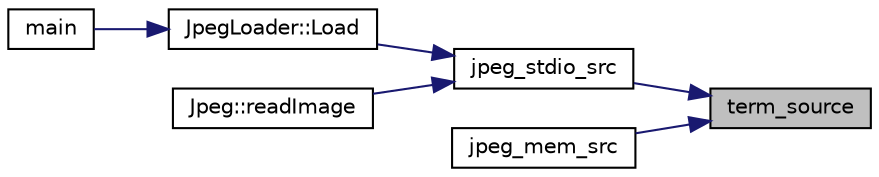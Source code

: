 digraph "term_source"
{
 // LATEX_PDF_SIZE
  bgcolor="transparent";
  edge [fontname="Helvetica",fontsize="10",labelfontname="Helvetica",labelfontsize="10"];
  node [fontname="Helvetica",fontsize="10",shape=record];
  rankdir="RL";
  Node45 [label="term_source",height=0.2,width=0.4,color="black", fillcolor="grey75", style="filled", fontcolor="black",tooltip=" "];
  Node45 -> Node46 [dir="back",color="midnightblue",fontsize="10",style="solid"];
  Node46 [label="jpeg_stdio_src",height=0.2,width=0.4,color="black",URL="$jdatasrc_8c.html#a5c64dcb64988502d3d2a261bb6397554",tooltip=" "];
  Node46 -> Node47 [dir="back",color="midnightblue",fontsize="10",style="solid"];
  Node47 [label="JpegLoader::Load",height=0.2,width=0.4,color="black",URL="$classJpegLoader.html#a094609a59107dfbd1cca84fa2467c926",tooltip=" "];
  Node47 -> Node48 [dir="back",color="midnightblue",fontsize="10",style="solid"];
  Node48 [label="main",height=0.2,width=0.4,color="black",URL="$misc_2Libjpeg_2main_8cpp.html#a0ddf1224851353fc92bfbff6f499fa97",tooltip=" "];
  Node46 -> Node49 [dir="back",color="midnightblue",fontsize="10",style="solid"];
  Node49 [label="Jpeg::readImage",height=0.2,width=0.4,color="black",URL="$classJpeg.html#a80db9e22efc544e32145b6743b2b407c",tooltip=" "];
  Node45 -> Node50 [dir="back",color="midnightblue",fontsize="10",style="solid"];
  Node50 [label="jpeg_mem_src",height=0.2,width=0.4,color="black",URL="$jdatasrc_8c.html#a1f38fdb8af9205acdd9bfd3aec9b1ff1",tooltip=" "];
}

